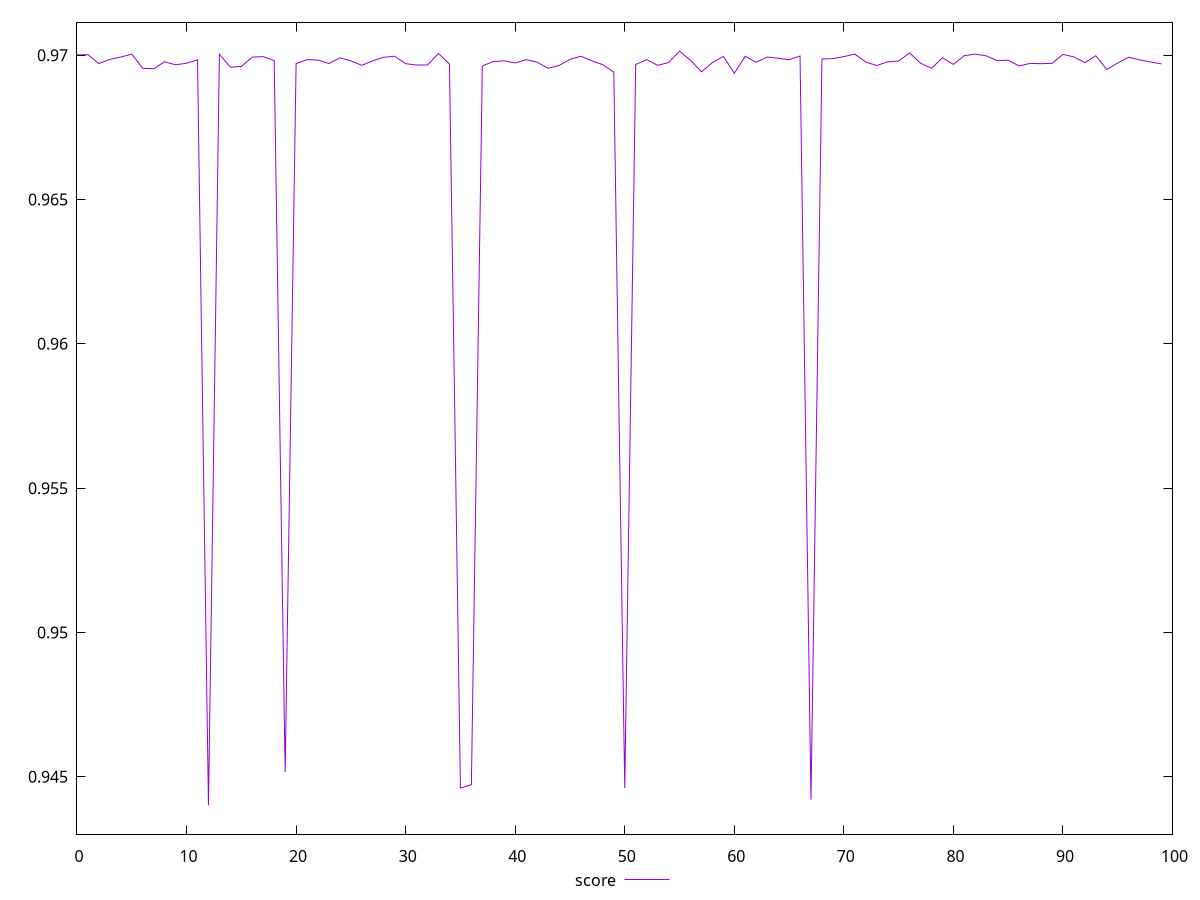 reset
set terminal svg size 640, 490
set output "reprap/first-contentful-paint/samples/pages+cached+noexternal+nosvg/score/values.svg"

$score <<EOF
0 0.9700107803240366
1 0.9700166600531559
2 0.9697095066504458
3 0.9698550325088668
4 0.9699365552313284
5 0.9700360962366326
6 0.9695451312795074
7 0.9695300974057512
8 0.9697711344712698
9 0.969667082240881
10 0.9697217901947199
11 0.9698405808168402
12 0.944014244639886
13 0.9700310841017615
14 0.9695820827837802
15 0.9696096829902566
16 0.9699333020566764
17 0.9699508522118558
18 0.9698117805454742
19 0.9451669950018056
20 0.9697099736274064
21 0.9698443956371159
22 0.9698315350484821
23 0.9697107638855569
24 0.9699091821722606
25 0.9698030608320314
26 0.9696489400389536
27 0.9698033297066131
28 0.9699289045482178
29 0.969963117316427
30 0.9697066508059482
31 0.969658272726905
32 0.9696615270451561
33 0.9700584926284999
34 0.9696947226396673
35 0.9446124376045278
36 0.9447254936586625
37 0.9696253753319173
38 0.969779196559059
39 0.9698048533001349
40 0.9697318265588533
41 0.9698441449072933
42 0.9697583793773867
43 0.9695468975366179
44 0.9696449834290888
45 0.9698551220345708
46 0.9699633674088205
47 0.969803508955478
48 0.9696700483395224
49 0.9694120224018727
50 0.9446072780495622
51 0.9696778491869468
52 0.9698442344538125
53 0.9696493806408868
54 0.969745378535942
55 0.9701394823331744
56 0.9698239030027952
57 0.9694249435296437
58 0.9697417530916069
59 0.9699590352616996
60 0.9693750106263412
61 0.9699627689712154
62 0.9697539564443068
63 0.9699353040371371
64 0.9698931728549967
65 0.9698427479594284
66 0.9699713785875592
67 0.9442112173398278
68 0.9698694797418537
69 0.9698801198636471
70 0.9699510487648119
71 0.9700374339037298
72 0.9697614114926156
73 0.9696418179023387
74 0.9697694573113832
75 0.9697983283871681
76 0.9700776796751519
77 0.9697229214125731
78 0.9695447167402349
79 0.9699106665573782
80 0.9696816233271265
81 0.969985039963794
82 0.9700355076509202
83 0.9699777901111473
84 0.9698060183676762
85 0.9698255692596505
86 0.9696267247738234
87 0.9697153435295339
88 0.9697059682514272
89 0.9697164030699656
90 0.9700283905250349
91 0.9699403622302367
92 0.9697430812571258
93 0.9699796473237121
94 0.9695040201750877
95 0.969727320334605
96 0.9699297000631566
97 0.9698379120489751
98 0.9697647483873588
99 0.9696976690339734
EOF

set key outside below
set yrange [0.943014244639886:0.9711394823331744]

plot \
  $score title "score" with line, \


reset